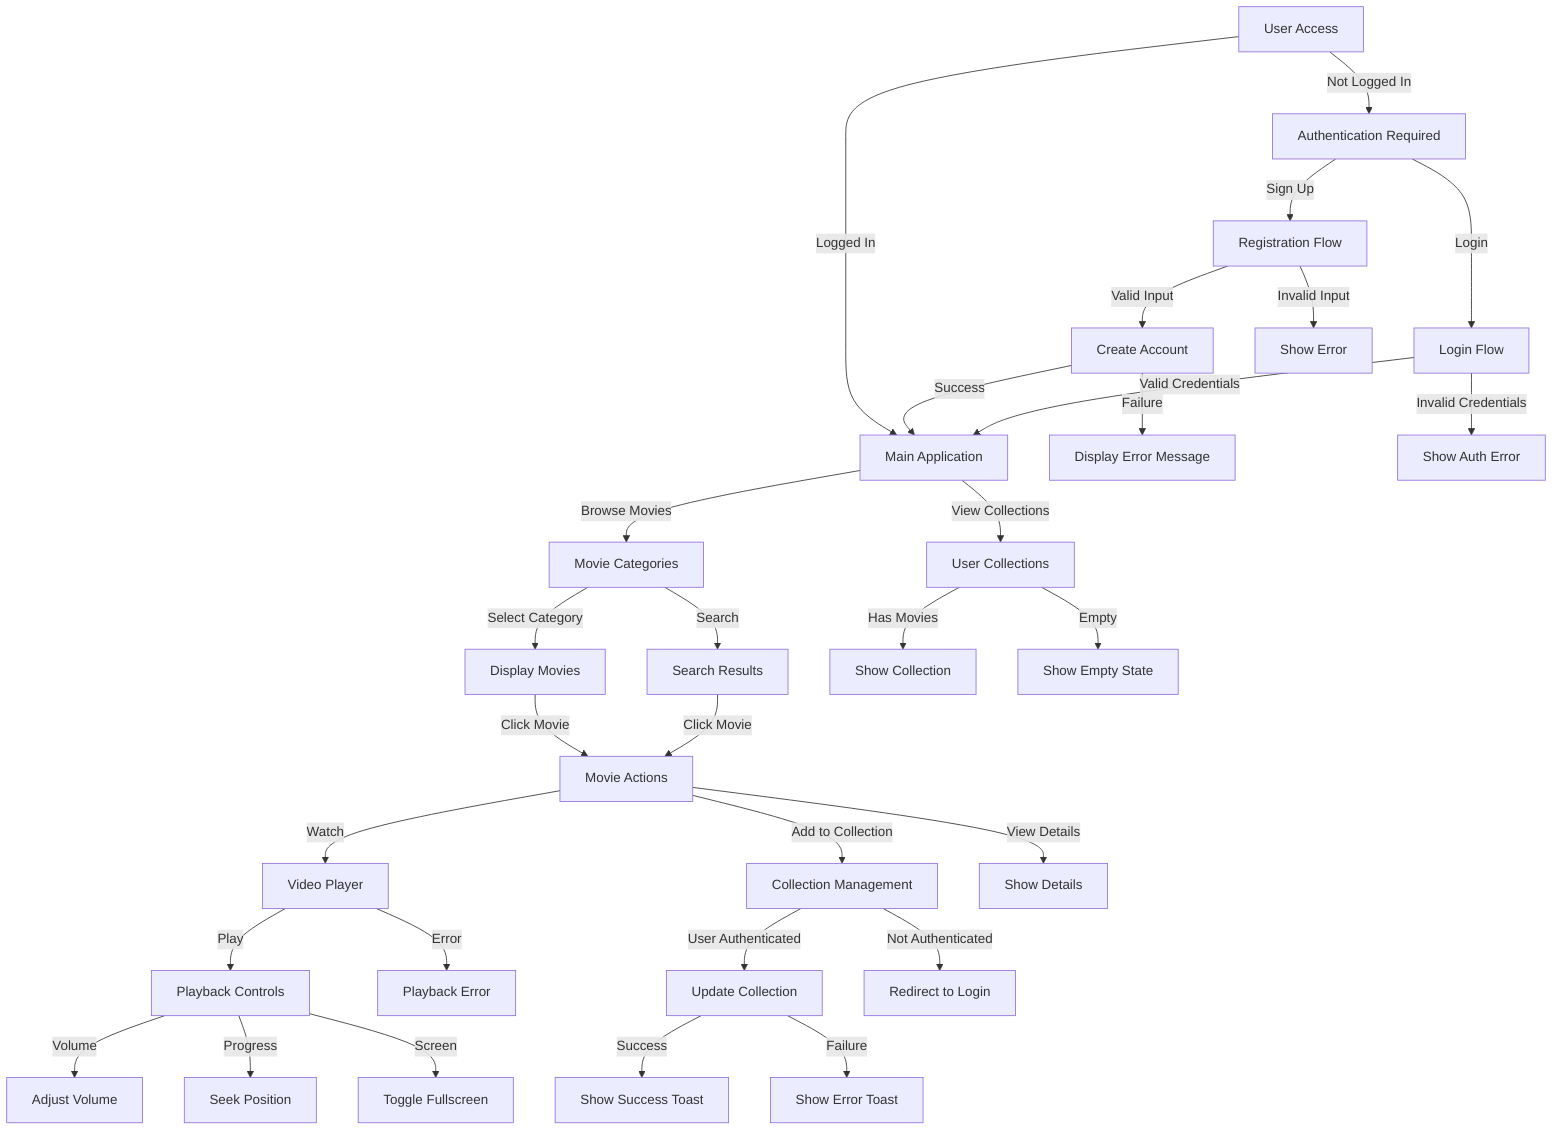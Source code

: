 graph TD
    A[User Access] -->|Not Logged In| B[Authentication Required]
    A -->|Logged In| C[Main Application]
    
    B -->|Sign Up| D[Registration Flow]
    B -->|Login| E[Login Flow]
    
    D -->|Valid Input| F[Create Account]
    D -->|Invalid Input| G[Show Error]
    F -->|Success| C
    F -->|Failure| H[Display Error Message]
    
    E -->|Valid Credentials| C
    E -->|Invalid Credentials| I[Show Auth Error]
    
    C -->|Browse Movies| J[Movie Categories]
    C -->|View Collections| K[User Collections]
    
    J -->|Select Category| L[Display Movies]
    J -->|Search| M[Search Results]
    
    L -->|Click Movie| N[Movie Actions]
    M -->|Click Movie| N
    
    N -->|Watch| O[Video Player]
    N -->|Add to Collection| P[Collection Management]
    N -->|View Details| Q[Show Details]
    
    O -->|Play| R[Playback Controls]
    O -->|Error| S[Playback Error]
    
    R -->|Volume| T[Adjust Volume]
    R -->|Progress| U[Seek Position]
    R -->|Screen| V[Toggle Fullscreen]
    
    K -->|Has Movies| W[Show Collection]
    K -->|Empty| X[Show Empty State]
    
    P -->|User Authenticated| Y[Update Collection]
    P -->|Not Authenticated| Z[Redirect to Login]
    
    Y -->|Success| AA[Show Success Toast]
    Y -->|Failure| AB[Show Error Toast]